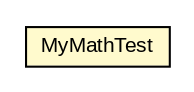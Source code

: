 #!/usr/local/bin/dot
#
# Class diagram 
# Generated by UMLGraph version R5_6-24-gf6e263 (http://www.umlgraph.org/)
#

digraph G {
	edge [fontname="arial",fontsize=10,labelfontname="arial",labelfontsize=10];
	node [fontname="arial",fontsize=10,shape=plaintext];
	nodesep=0.25;
	ranksep=0.5;
	// org.osmdroid.util.MyMathTest
	c203344 [label=<<table title="org.osmdroid.util.MyMathTest" border="0" cellborder="1" cellspacing="0" cellpadding="2" port="p" bgcolor="lemonChiffon" href="./MyMathTest.html">
		<tr><td><table border="0" cellspacing="0" cellpadding="1">
<tr><td align="center" balign="center"> MyMathTest </td></tr>
		</table></td></tr>
		</table>>, URL="./MyMathTest.html", fontname="arial", fontcolor="black", fontsize=10.0];
}

